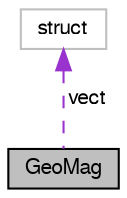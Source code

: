 digraph "GeoMag"
{
  edge [fontname="FreeSans",fontsize="10",labelfontname="FreeSans",labelfontsize="10"];
  node [fontname="FreeSans",fontsize="10",shape=record];
  Node1 [label="GeoMag",height=0.2,width=0.4,color="black", fillcolor="grey75", style="filled", fontcolor="black"];
  Node2 -> Node1 [dir="back",color="darkorchid3",fontsize="10",style="dashed",label=" vect" ,fontname="FreeSans"];
  Node2 [label="struct",height=0.2,width=0.4,color="grey75", fillcolor="white", style="filled"];
}
